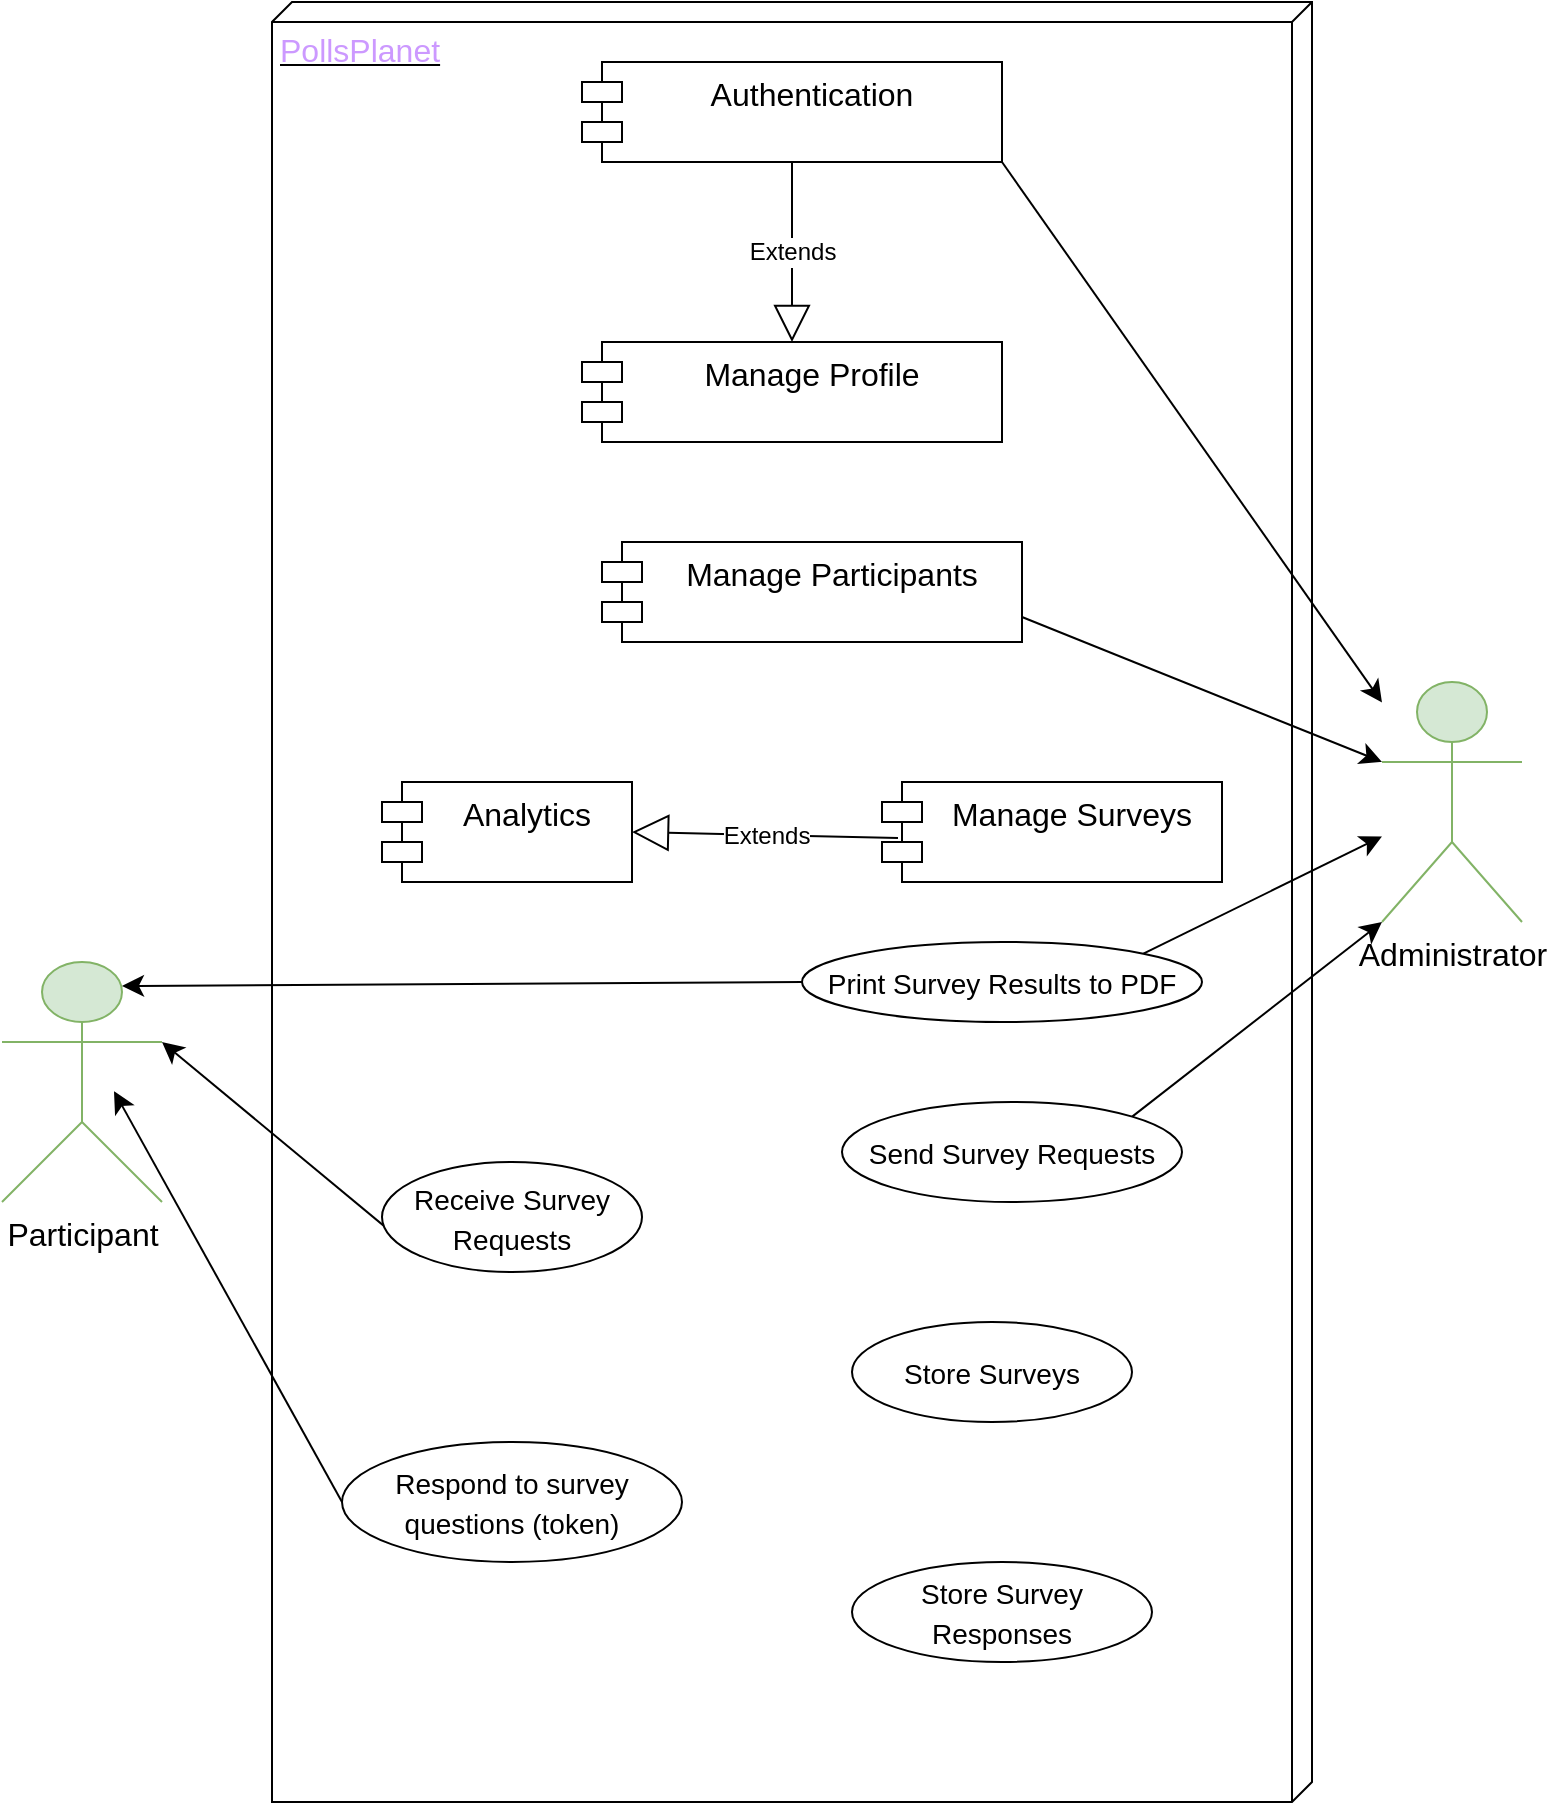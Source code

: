<mxfile version="21.6.1" type="device">
  <diagram id="C5RBs43oDa-KdzZeNtuy" name="Page-1">
    <mxGraphModel dx="1384" dy="1161" grid="1" gridSize="10" guides="1" tooltips="1" connect="1" arrows="1" fold="1" page="1" pageScale="1" pageWidth="850" pageHeight="1100" math="0" shadow="0">
      <root>
        <mxCell id="WIyWlLk6GJQsqaUBKTNV-0" />
        <mxCell id="WIyWlLk6GJQsqaUBKTNV-1" parent="WIyWlLk6GJQsqaUBKTNV-0" />
        <mxCell id="RToXRyxuoDhM706Sh0Kj-0" value="Participant" style="shape=umlActor;verticalLabelPosition=bottom;verticalAlign=top;html=1;fontSize=16;fillColor=#d5e8d4;strokeColor=#82b366;" parent="WIyWlLk6GJQsqaUBKTNV-1" vertex="1">
          <mxGeometry x="30" y="580" width="80" height="120" as="geometry" />
        </mxCell>
        <mxCell id="RToXRyxuoDhM706Sh0Kj-1" value="Administrator" style="shape=umlActor;verticalLabelPosition=bottom;verticalAlign=top;html=1;fontSize=16;fillColor=#d5e8d4;strokeColor=#82b366;" parent="WIyWlLk6GJQsqaUBKTNV-1" vertex="1">
          <mxGeometry x="720" y="440" width="70" height="120" as="geometry" />
        </mxCell>
        <mxCell id="7J4Ujq_tocAjOT8pNdtP-2" value="&lt;font color=&quot;#cc99ff&quot;&gt;PollsPlanet&lt;/font&gt;" style="verticalAlign=top;align=left;spacingTop=8;spacingLeft=2;spacingRight=12;shape=cube;size=10;direction=south;fontStyle=4;html=1;whiteSpace=wrap;fontSize=16;" vertex="1" parent="WIyWlLk6GJQsqaUBKTNV-1">
          <mxGeometry x="165" y="100" width="520" height="900" as="geometry" />
        </mxCell>
        <mxCell id="7J4Ujq_tocAjOT8pNdtP-7" style="edgeStyle=none;curved=1;rounded=0;orthogonalLoop=1;jettySize=auto;html=1;exitX=1;exitY=1;exitDx=0;exitDy=0;fontSize=12;startSize=8;endSize=8;" edge="1" parent="WIyWlLk6GJQsqaUBKTNV-1" source="7J4Ujq_tocAjOT8pNdtP-1" target="RToXRyxuoDhM706Sh0Kj-1">
          <mxGeometry relative="1" as="geometry" />
        </mxCell>
        <mxCell id="7J4Ujq_tocAjOT8pNdtP-1" value="Authentication" style="shape=module;align=center;spacingLeft=20;align=center;verticalAlign=top;whiteSpace=wrap;html=1;fontSize=16;" vertex="1" parent="WIyWlLk6GJQsqaUBKTNV-1">
          <mxGeometry x="320" y="130" width="210" height="50" as="geometry" />
        </mxCell>
        <mxCell id="7J4Ujq_tocAjOT8pNdtP-3" value="Manage Profile" style="shape=module;align=center;spacingLeft=20;align=center;verticalAlign=top;whiteSpace=wrap;html=1;fontSize=16;" vertex="1" parent="WIyWlLk6GJQsqaUBKTNV-1">
          <mxGeometry x="320" y="270" width="210" height="50" as="geometry" />
        </mxCell>
        <mxCell id="7J4Ujq_tocAjOT8pNdtP-4" value="Analytics" style="shape=module;align=center;spacingLeft=20;align=center;verticalAlign=top;whiteSpace=wrap;html=1;fontSize=16;" vertex="1" parent="WIyWlLk6GJQsqaUBKTNV-1">
          <mxGeometry x="220" y="490" width="125" height="50" as="geometry" />
        </mxCell>
        <mxCell id="7J4Ujq_tocAjOT8pNdtP-5" value="Extends" style="endArrow=block;endSize=16;endFill=0;html=1;rounded=0;fontSize=12;curved=1;exitX=0.5;exitY=1;exitDx=0;exitDy=0;entryX=0.5;entryY=0;entryDx=0;entryDy=0;" edge="1" parent="WIyWlLk6GJQsqaUBKTNV-1" source="7J4Ujq_tocAjOT8pNdtP-1" target="7J4Ujq_tocAjOT8pNdtP-3">
          <mxGeometry width="160" relative="1" as="geometry">
            <mxPoint x="340" y="590" as="sourcePoint" />
            <mxPoint x="500" y="590" as="targetPoint" />
          </mxGeometry>
        </mxCell>
        <mxCell id="7J4Ujq_tocAjOT8pNdtP-10" style="edgeStyle=none;curved=1;rounded=0;orthogonalLoop=1;jettySize=auto;html=1;exitX=1;exitY=0.75;exitDx=0;exitDy=0;entryX=0;entryY=0.333;entryDx=0;entryDy=0;entryPerimeter=0;fontSize=12;startSize=8;endSize=8;" edge="1" parent="WIyWlLk6GJQsqaUBKTNV-1" source="7J4Ujq_tocAjOT8pNdtP-8" target="RToXRyxuoDhM706Sh0Kj-1">
          <mxGeometry relative="1" as="geometry" />
        </mxCell>
        <mxCell id="7J4Ujq_tocAjOT8pNdtP-8" value="Manage Participants" style="shape=module;align=center;spacingLeft=20;align=center;verticalAlign=top;whiteSpace=wrap;html=1;fontSize=16;" vertex="1" parent="WIyWlLk6GJQsqaUBKTNV-1">
          <mxGeometry x="330" y="370" width="210" height="50" as="geometry" />
        </mxCell>
        <mxCell id="7J4Ujq_tocAjOT8pNdtP-9" value="Manage Surveys" style="shape=module;align=center;spacingLeft=20;align=center;verticalAlign=top;whiteSpace=wrap;html=1;fontSize=16;" vertex="1" parent="WIyWlLk6GJQsqaUBKTNV-1">
          <mxGeometry x="470" y="490" width="170" height="50" as="geometry" />
        </mxCell>
        <mxCell id="7J4Ujq_tocAjOT8pNdtP-11" style="edgeStyle=none;curved=1;rounded=0;orthogonalLoop=1;jettySize=auto;html=1;exitX=0;exitY=1;exitDx=0;exitDy=0;entryX=1;entryY=0.333;entryDx=0;entryDy=0;entryPerimeter=0;fontSize=12;startSize=8;endSize=8;" edge="1" parent="WIyWlLk6GJQsqaUBKTNV-1" source="RToXRyxuoDhM706Sh0Kj-6" target="RToXRyxuoDhM706Sh0Kj-0">
          <mxGeometry relative="1" as="geometry" />
        </mxCell>
        <mxCell id="RToXRyxuoDhM706Sh0Kj-6" value="&lt;font style=&quot;font-size: 14px;&quot;&gt;Receive Survey Requests&lt;/font&gt;" style="ellipse;whiteSpace=wrap;html=1;fontSize=16;" parent="WIyWlLk6GJQsqaUBKTNV-1" vertex="1">
          <mxGeometry x="220" y="680" width="130" height="55" as="geometry" />
        </mxCell>
        <mxCell id="7J4Ujq_tocAjOT8pNdtP-13" style="edgeStyle=none;curved=1;rounded=0;orthogonalLoop=1;jettySize=auto;html=1;exitX=1;exitY=0;exitDx=0;exitDy=0;fontSize=12;startSize=8;endSize=8;entryX=0;entryY=1;entryDx=0;entryDy=0;entryPerimeter=0;" edge="1" parent="WIyWlLk6GJQsqaUBKTNV-1" source="RToXRyxuoDhM706Sh0Kj-34" target="RToXRyxuoDhM706Sh0Kj-1">
          <mxGeometry relative="1" as="geometry">
            <mxPoint x="760" y="390" as="targetPoint" />
          </mxGeometry>
        </mxCell>
        <mxCell id="RToXRyxuoDhM706Sh0Kj-34" value="&lt;font style=&quot;font-size: 14px;&quot;&gt;Send Survey Requests&lt;/font&gt;" style="ellipse;whiteSpace=wrap;html=1;fontSize=16;" parent="WIyWlLk6GJQsqaUBKTNV-1" vertex="1">
          <mxGeometry x="450" y="650" width="170" height="50" as="geometry" />
        </mxCell>
        <mxCell id="7J4Ujq_tocAjOT8pNdtP-14" style="edgeStyle=none;curved=1;rounded=0;orthogonalLoop=1;jettySize=auto;html=1;exitX=0;exitY=0.5;exitDx=0;exitDy=0;entryX=0.75;entryY=0.1;entryDx=0;entryDy=0;entryPerimeter=0;fontSize=12;startSize=8;endSize=8;" edge="1" parent="WIyWlLk6GJQsqaUBKTNV-1" source="RToXRyxuoDhM706Sh0Kj-40" target="RToXRyxuoDhM706Sh0Kj-0">
          <mxGeometry relative="1" as="geometry" />
        </mxCell>
        <mxCell id="7J4Ujq_tocAjOT8pNdtP-15" style="edgeStyle=none;curved=1;rounded=0;orthogonalLoop=1;jettySize=auto;html=1;exitX=1;exitY=0;exitDx=0;exitDy=0;fontSize=12;startSize=8;endSize=8;" edge="1" parent="WIyWlLk6GJQsqaUBKTNV-1" source="RToXRyxuoDhM706Sh0Kj-40" target="RToXRyxuoDhM706Sh0Kj-1">
          <mxGeometry relative="1" as="geometry">
            <mxPoint x="770" y="440" as="targetPoint" />
          </mxGeometry>
        </mxCell>
        <mxCell id="RToXRyxuoDhM706Sh0Kj-40" value="&lt;span style=&quot;font-size: 14px;&quot;&gt;Print Survey Results to PDF&lt;/span&gt;" style="ellipse;whiteSpace=wrap;html=1;fontSize=16;" parent="WIyWlLk6GJQsqaUBKTNV-1" vertex="1">
          <mxGeometry x="430" y="570" width="200" height="40" as="geometry" />
        </mxCell>
        <mxCell id="7J4Ujq_tocAjOT8pNdtP-12" style="edgeStyle=none;curved=1;rounded=0;orthogonalLoop=1;jettySize=auto;html=1;exitX=0;exitY=0.5;exitDx=0;exitDy=0;fontSize=12;startSize=8;endSize=8;entryX=0.7;entryY=0.538;entryDx=0;entryDy=0;entryPerimeter=0;" edge="1" parent="WIyWlLk6GJQsqaUBKTNV-1" source="RToXRyxuoDhM706Sh0Kj-16" target="RToXRyxuoDhM706Sh0Kj-0">
          <mxGeometry relative="1" as="geometry">
            <mxPoint x="100" y="800" as="targetPoint" />
          </mxGeometry>
        </mxCell>
        <mxCell id="RToXRyxuoDhM706Sh0Kj-16" value="&lt;font style=&quot;font-size: 14px;&quot;&gt;Respond to survey questions (token)&lt;/font&gt;" style="ellipse;whiteSpace=wrap;html=1;fontSize=16;" parent="WIyWlLk6GJQsqaUBKTNV-1" vertex="1">
          <mxGeometry x="200" y="820" width="170" height="60" as="geometry" />
        </mxCell>
        <mxCell id="RToXRyxuoDhM706Sh0Kj-37" value="&lt;span style=&quot;font-size: 14px;&quot;&gt;Store Survey Responses&lt;/span&gt;" style="ellipse;whiteSpace=wrap;html=1;fontSize=16;" parent="WIyWlLk6GJQsqaUBKTNV-1" vertex="1">
          <mxGeometry x="455" y="880" width="150" height="50" as="geometry" />
        </mxCell>
        <mxCell id="RToXRyxuoDhM706Sh0Kj-23" value="&lt;font style=&quot;font-size: 14px;&quot;&gt;Store Surveys&lt;/font&gt;" style="ellipse;whiteSpace=wrap;html=1;fontSize=16;" parent="WIyWlLk6GJQsqaUBKTNV-1" vertex="1">
          <mxGeometry x="455" y="760" width="140" height="50" as="geometry" />
        </mxCell>
        <mxCell id="RToXRyxuoDhM706Sh0Kj-33" value="Extends" style="endArrow=block;endSize=16;endFill=0;html=1;rounded=0;fontSize=12;curved=1;exitX=0.047;exitY=0.56;exitDx=0;exitDy=0;entryX=1;entryY=0.5;entryDx=0;entryDy=0;exitPerimeter=0;" parent="WIyWlLk6GJQsqaUBKTNV-1" source="7J4Ujq_tocAjOT8pNdtP-9" target="7J4Ujq_tocAjOT8pNdtP-4" edge="1">
          <mxGeometry width="160" relative="1" as="geometry">
            <mxPoint x="690" y="215" as="sourcePoint" />
            <mxPoint x="830" y="300" as="targetPoint" />
            <mxPoint as="offset" />
          </mxGeometry>
        </mxCell>
      </root>
    </mxGraphModel>
  </diagram>
</mxfile>
